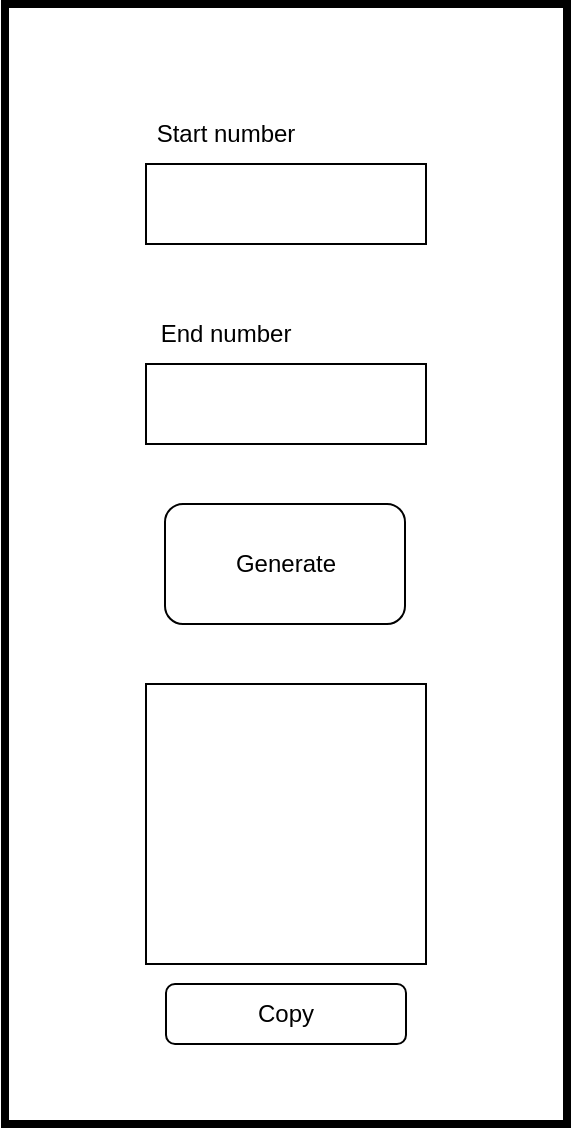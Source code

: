 <mxfile version="26.0.8">
  <diagram name="Página-1" id="FPlHPDQcw5P2WNHFRS7O">
    <mxGraphModel dx="786" dy="699" grid="1" gridSize="10" guides="1" tooltips="1" connect="1" arrows="1" fold="1" page="1" pageScale="1" pageWidth="827" pageHeight="1169" math="0" shadow="0">
      <root>
        <mxCell id="0" />
        <mxCell id="1" parent="0" />
        <mxCell id="a1dGBfSPNIenlesCew5J-1" value="" style="rounded=0;whiteSpace=wrap;html=1;strokeWidth=4;" vertex="1" parent="1">
          <mxGeometry x="309.5" y="150" width="281" height="560" as="geometry" />
        </mxCell>
        <mxCell id="a1dGBfSPNIenlesCew5J-2" value="" style="rounded=0;whiteSpace=wrap;html=1;" vertex="1" parent="1">
          <mxGeometry x="380" y="230" width="140" height="40" as="geometry" />
        </mxCell>
        <mxCell id="a1dGBfSPNIenlesCew5J-3" value="" style="rounded=0;whiteSpace=wrap;html=1;" vertex="1" parent="1">
          <mxGeometry x="380" y="330" width="140" height="40" as="geometry" />
        </mxCell>
        <mxCell id="a1dGBfSPNIenlesCew5J-4" value="Start number" style="text;html=1;align=center;verticalAlign=middle;whiteSpace=wrap;rounded=0;" vertex="1" parent="1">
          <mxGeometry x="380" y="200" width="80" height="30" as="geometry" />
        </mxCell>
        <mxCell id="a1dGBfSPNIenlesCew5J-5" value="End number" style="text;html=1;align=center;verticalAlign=middle;whiteSpace=wrap;rounded=0;" vertex="1" parent="1">
          <mxGeometry x="380" y="300" width="80" height="30" as="geometry" />
        </mxCell>
        <mxCell id="a1dGBfSPNIenlesCew5J-6" value="Generate" style="rounded=1;whiteSpace=wrap;html=1;" vertex="1" parent="1">
          <mxGeometry x="389.5" y="400" width="120" height="60" as="geometry" />
        </mxCell>
        <mxCell id="a1dGBfSPNIenlesCew5J-7" value="" style="whiteSpace=wrap;html=1;aspect=fixed;" vertex="1" parent="1">
          <mxGeometry x="380" y="490" width="140" height="140" as="geometry" />
        </mxCell>
        <mxCell id="a1dGBfSPNIenlesCew5J-8" value="Copy" style="rounded=1;whiteSpace=wrap;html=1;" vertex="1" parent="1">
          <mxGeometry x="390" y="640" width="120" height="30" as="geometry" />
        </mxCell>
      </root>
    </mxGraphModel>
  </diagram>
</mxfile>
